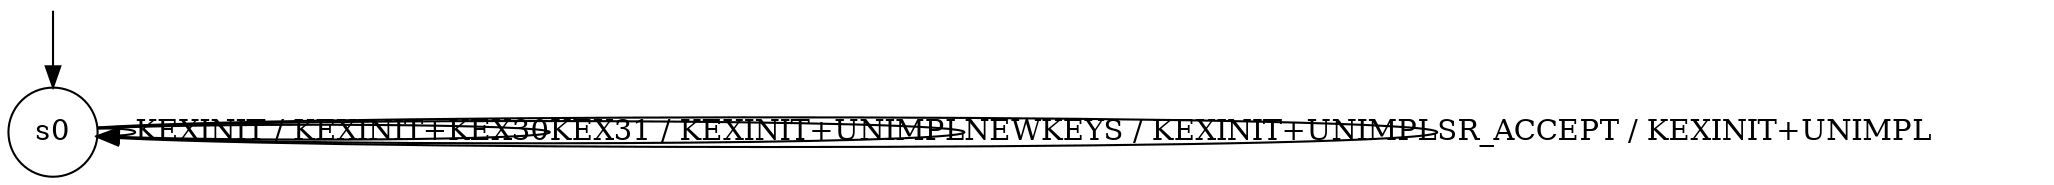 digraph g {

	s0 [shape="circle" label="s0"];
	s0 -> s0 [label="KEXINIT / KEXINIT+KEX30"];
	s0 -> s0 [label="KEX31 / KEXINIT+UNIMPL"];
	s0 -> s0 [label="NEWKEYS / KEXINIT+UNIMPL"];
	s0 -> s0 [label="SR_ACCEPT / KEXINIT+UNIMPL"];

__start0 [label="" shape="none" width="0" height="0"];
__start0 -> s0;

}
